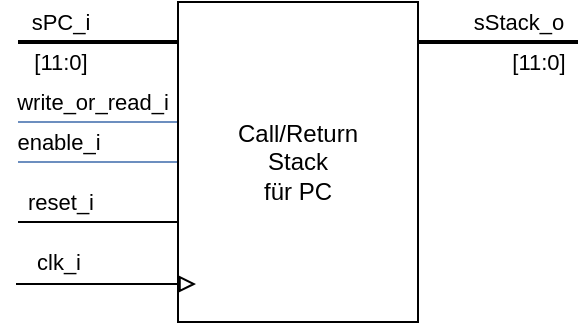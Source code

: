 <mxfile version="13.0.3" type="device"><diagram id="Li5Rl3-0IhGSLnciUuNi" name="Page-1"><mxGraphModel dx="1086" dy="806" grid="1" gridSize="10" guides="1" tooltips="1" connect="1" arrows="1" fold="1" page="1" pageScale="1" pageWidth="850" pageHeight="1100" math="0" shadow="0"><root><mxCell id="0"/><mxCell id="1" parent="0"/><mxCell id="bNmbFl1fwX9914aC_qpw-2" style="edgeStyle=orthogonalEdgeStyle;rounded=0;orthogonalLoop=1;jettySize=auto;html=1;endArrow=none;endFill=0;strokeWidth=2;" edge="1" parent="1" source="bNmbFl1fwX9914aC_qpw-1"><mxGeometry relative="1" as="geometry"><mxPoint x="240" y="220" as="targetPoint"/><Array as="points"><mxPoint x="310" y="220"/><mxPoint x="310" y="220"/></Array></mxGeometry></mxCell><mxCell id="bNmbFl1fwX9914aC_qpw-4" value="sPC_i" style="edgeLabel;html=1;align=center;verticalAlign=middle;resizable=0;points=[];" vertex="1" connectable="0" parent="bNmbFl1fwX9914aC_qpw-2"><mxGeometry x="0.668" y="1" relative="1" as="geometry"><mxPoint x="6.86" y="-11" as="offset"/></mxGeometry></mxCell><mxCell id="bNmbFl1fwX9914aC_qpw-5" value="[11:0]" style="edgeLabel;html=1;align=center;verticalAlign=middle;resizable=0;points=[];" vertex="1" connectable="0" parent="bNmbFl1fwX9914aC_qpw-2"><mxGeometry x="0.768" y="1" relative="1" as="geometry"><mxPoint x="10.86" y="9" as="offset"/></mxGeometry></mxCell><mxCell id="bNmbFl1fwX9914aC_qpw-3" style="edgeStyle=orthogonalEdgeStyle;rounded=0;orthogonalLoop=1;jettySize=auto;html=1;endArrow=none;endFill=0;strokeWidth=2;" edge="1" parent="1" source="bNmbFl1fwX9914aC_qpw-1"><mxGeometry relative="1" as="geometry"><mxPoint x="520" y="220" as="targetPoint"/><Array as="points"><mxPoint x="460" y="220"/><mxPoint x="460" y="220"/></Array></mxGeometry></mxCell><mxCell id="bNmbFl1fwX9914aC_qpw-6" value="sStack_o" style="edgeLabel;html=1;align=center;verticalAlign=middle;resizable=0;points=[];" vertex="1" connectable="0" parent="bNmbFl1fwX9914aC_qpw-3"><mxGeometry x="0.232" relative="1" as="geometry"><mxPoint y="-10" as="offset"/></mxGeometry></mxCell><mxCell id="bNmbFl1fwX9914aC_qpw-7" value="[11:0]" style="edgeLabel;html=1;align=center;verticalAlign=middle;resizable=0;points=[];" vertex="1" connectable="0" parent="bNmbFl1fwX9914aC_qpw-3"><mxGeometry x="-0.725" relative="1" as="geometry"><mxPoint x="49.14" y="10" as="offset"/></mxGeometry></mxCell><mxCell id="bNmbFl1fwX9914aC_qpw-10" style="edgeStyle=orthogonalEdgeStyle;rounded=0;orthogonalLoop=1;jettySize=auto;html=1;endArrow=none;endFill=0;strokeWidth=1;" edge="1" parent="1" source="bNmbFl1fwX9914aC_qpw-1"><mxGeometry relative="1" as="geometry"><mxPoint x="240" y="310" as="targetPoint"/><Array as="points"><mxPoint x="300" y="310"/><mxPoint x="300" y="310"/></Array></mxGeometry></mxCell><mxCell id="bNmbFl1fwX9914aC_qpw-11" value="reset_i" style="edgeLabel;html=1;align=center;verticalAlign=middle;resizable=0;points=[];" vertex="1" connectable="0" parent="bNmbFl1fwX9914aC_qpw-10"><mxGeometry x="0.668" y="1" relative="1" as="geometry"><mxPoint x="6.86" y="-11.01" as="offset"/></mxGeometry></mxCell><mxCell id="bNmbFl1fwX9914aC_qpw-12" style="edgeStyle=orthogonalEdgeStyle;rounded=0;orthogonalLoop=1;jettySize=auto;html=1;endArrow=none;endFill=0;strokeWidth=1;fillColor=#dae8fc;strokeColor=#6c8ebf;" edge="1" parent="1" source="bNmbFl1fwX9914aC_qpw-1"><mxGeometry relative="1" as="geometry"><mxPoint x="240" y="260" as="targetPoint"/><Array as="points"><mxPoint x="300" y="260"/><mxPoint x="300" y="260"/></Array></mxGeometry></mxCell><mxCell id="bNmbFl1fwX9914aC_qpw-13" value="write_or_read_i" style="edgeLabel;html=1;align=center;verticalAlign=middle;resizable=0;points=[];" vertex="1" connectable="0" parent="bNmbFl1fwX9914aC_qpw-12"><mxGeometry x="0.682" y="-1" relative="1" as="geometry"><mxPoint x="24.43" y="-9" as="offset"/></mxGeometry></mxCell><mxCell id="bNmbFl1fwX9914aC_qpw-14" style="edgeStyle=orthogonalEdgeStyle;rounded=0;orthogonalLoop=1;jettySize=auto;html=1;endArrow=none;endFill=0;strokeWidth=1;fillColor=#dae8fc;strokeColor=#6c8ebf;" edge="1" parent="1" source="bNmbFl1fwX9914aC_qpw-1"><mxGeometry relative="1" as="geometry"><mxPoint x="240" y="280" as="targetPoint"/><Array as="points"><mxPoint x="300" y="280"/><mxPoint x="300" y="280"/></Array></mxGeometry></mxCell><mxCell id="bNmbFl1fwX9914aC_qpw-15" value="enable_i" style="edgeLabel;html=1;align=center;verticalAlign=middle;resizable=0;points=[];" vertex="1" connectable="0" parent="bNmbFl1fwX9914aC_qpw-14"><mxGeometry x="0.739" relative="1" as="geometry"><mxPoint x="9.71" y="-10" as="offset"/></mxGeometry></mxCell><mxCell id="bNmbFl1fwX9914aC_qpw-1" value="Call/Return&lt;br&gt;Stack&lt;br&gt;für PC" style="rounded=0;whiteSpace=wrap;html=1;" vertex="1" parent="1"><mxGeometry x="320" y="200" width="120" height="160" as="geometry"/></mxCell><mxCell id="bNmbFl1fwX9914aC_qpw-8" value="" style="endArrow=block;html=1;strokeWidth=1;endFill=0;" edge="1" parent="1"><mxGeometry width="50" height="50" relative="1" as="geometry"><mxPoint x="239" y="341" as="sourcePoint"/><mxPoint x="329" y="341" as="targetPoint"/></mxGeometry></mxCell><mxCell id="bNmbFl1fwX9914aC_qpw-9" value="clk_i" style="edgeLabel;html=1;align=center;verticalAlign=middle;resizable=0;points=[];" vertex="1" connectable="0" parent="bNmbFl1fwX9914aC_qpw-8"><mxGeometry x="-0.416" relative="1" as="geometry"><mxPoint x="-5.29" y="-11" as="offset"/></mxGeometry></mxCell></root></mxGraphModel></diagram></mxfile>